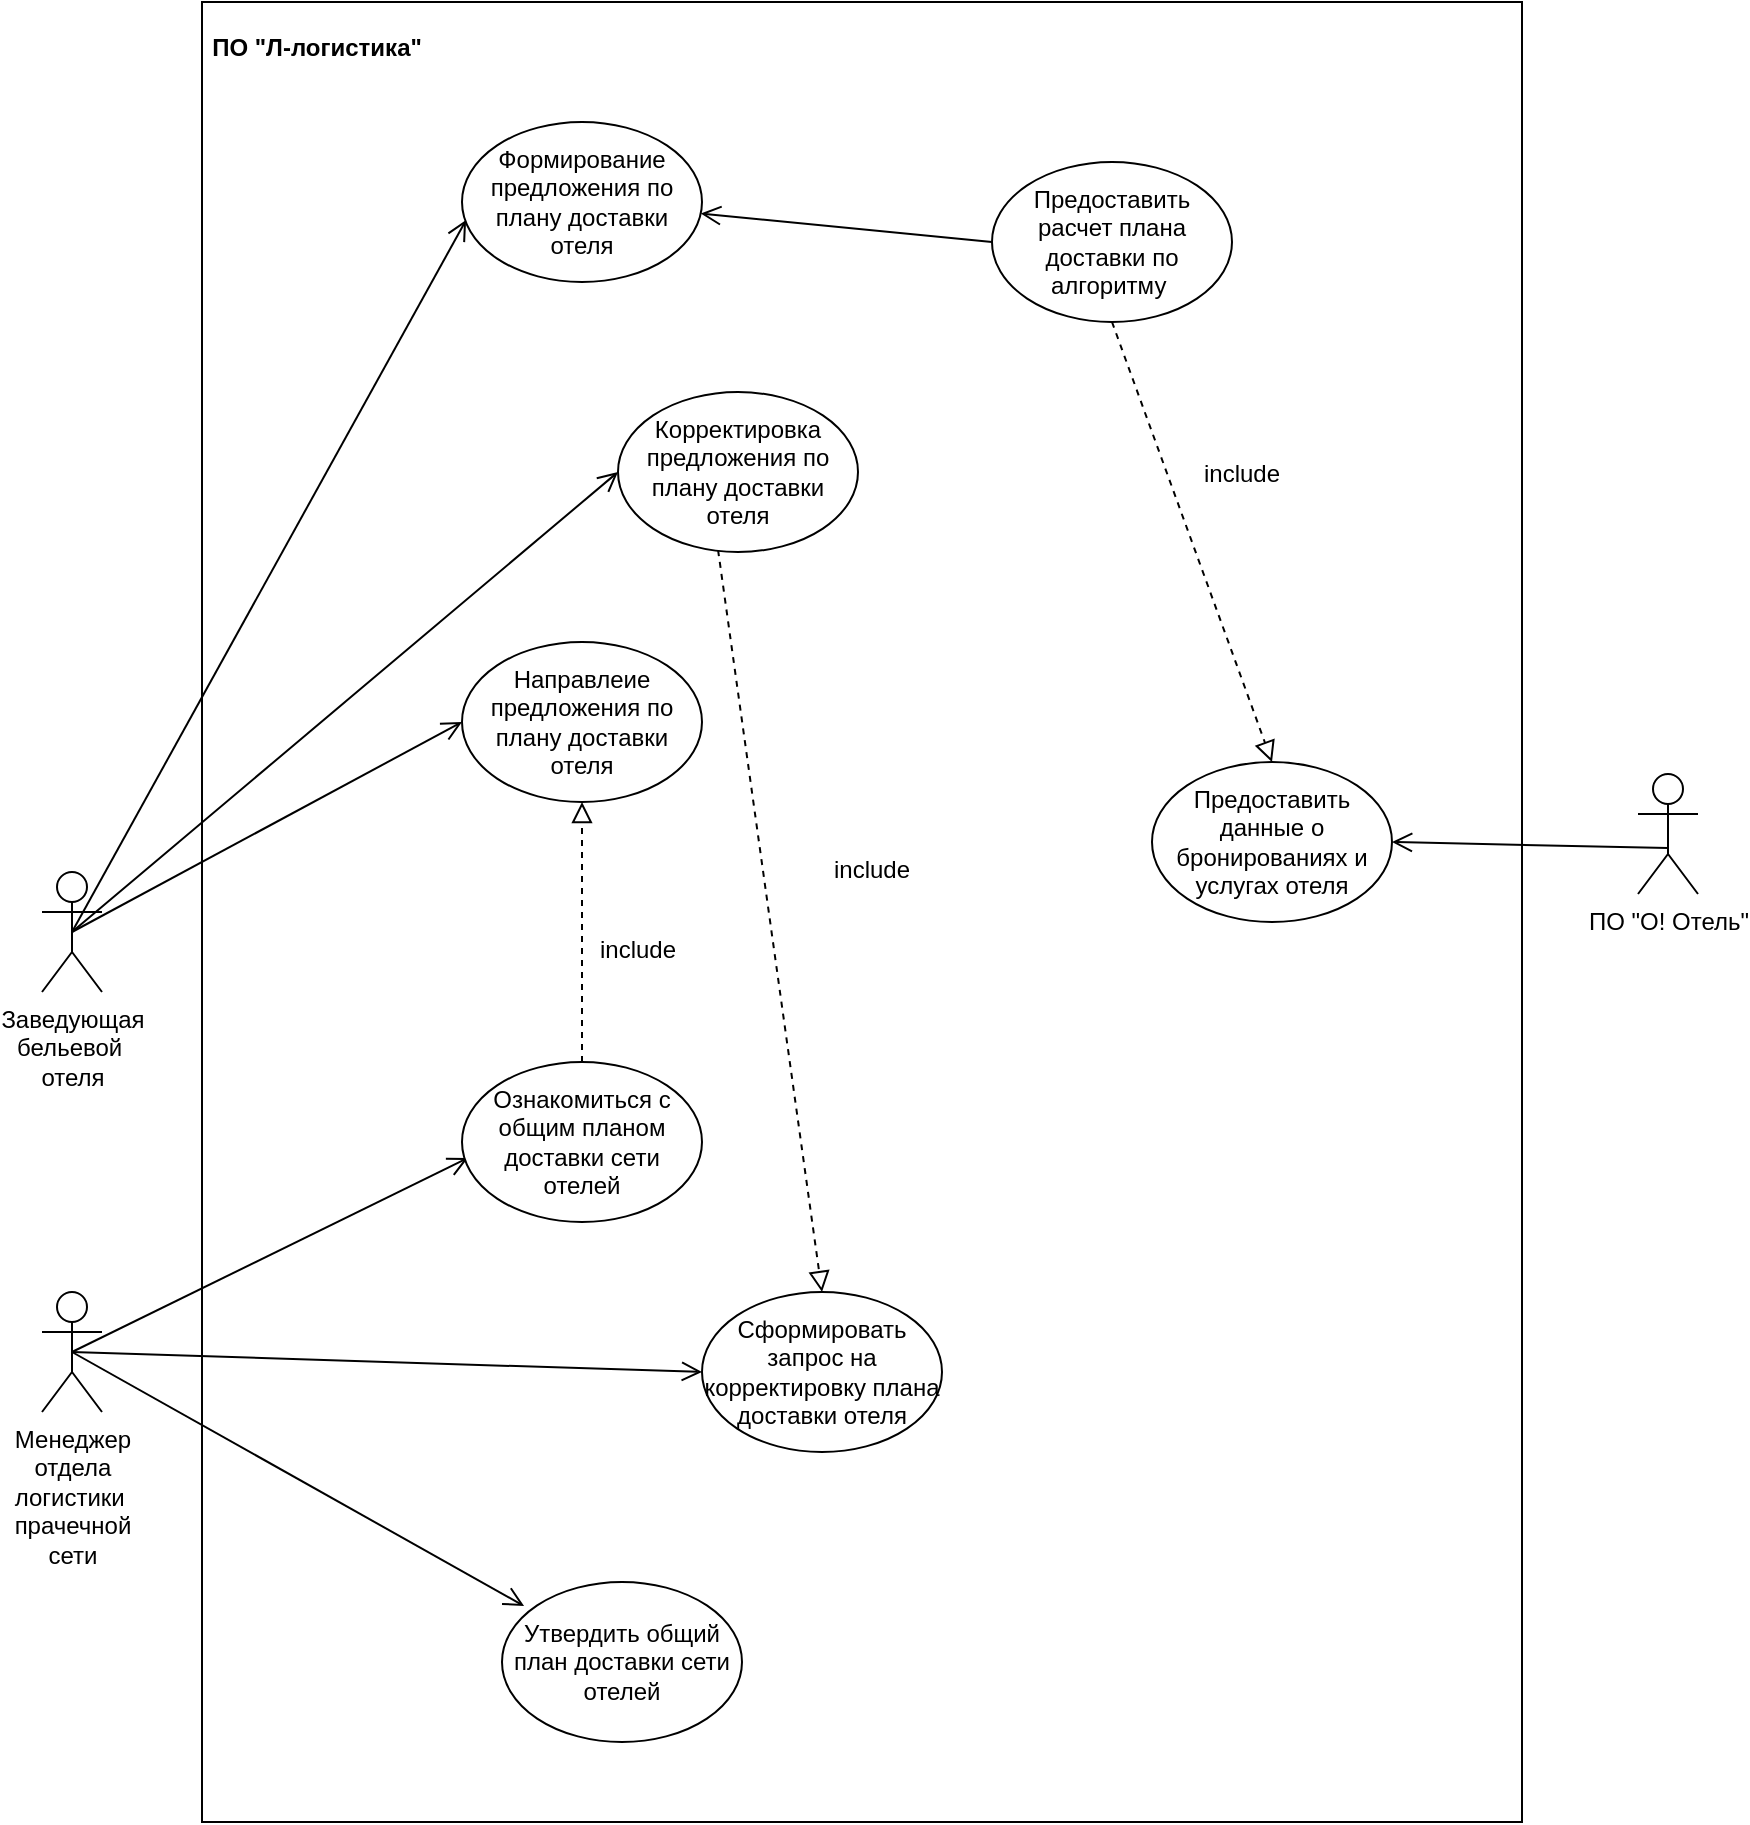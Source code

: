 <mxfile version="21.7.2" type="device">
  <diagram id="dvXZC8SVZ1RsiuR10WeH" name="планирование">
    <mxGraphModel dx="586" dy="1028" grid="1" gridSize="10" guides="1" tooltips="1" connect="1" arrows="1" fold="1" page="1" pageScale="1" pageWidth="827" pageHeight="1169" math="0" shadow="0">
      <root>
        <mxCell id="0" />
        <mxCell id="1" parent="0" />
        <mxCell id="8kpzE0hYja5qCI00WkUM-1" value="" style="html=1;whiteSpace=wrap;" parent="1" vertex="1">
          <mxGeometry x="150" y="90" width="660" height="910" as="geometry" />
        </mxCell>
        <mxCell id="8kpzE0hYja5qCI00WkUM-2" value="Заведующая &lt;br&gt;бельевой&amp;nbsp;&lt;br&gt;отеля" style="shape=umlActor;verticalLabelPosition=bottom;verticalAlign=top;html=1;" parent="1" vertex="1">
          <mxGeometry x="70" y="525" width="30" height="60" as="geometry" />
        </mxCell>
        <mxCell id="8kpzE0hYja5qCI00WkUM-11" value="ПО &quot;Л-логистика&quot;" style="text;align=center;fontStyle=1;verticalAlign=middle;spacingLeft=3;spacingRight=3;strokeColor=none;rotatable=0;points=[[0,0.5],[1,0.5]];portConstraint=eastwest;html=1;" parent="1" vertex="1">
          <mxGeometry x="167" y="100" width="80" height="26" as="geometry" />
        </mxCell>
        <mxCell id="8kpzE0hYja5qCI00WkUM-13" value="" style="endArrow=open;startArrow=none;endFill=0;startFill=0;endSize=8;html=1;verticalAlign=bottom;labelBackgroundColor=none;strokeWidth=1;rounded=0;entryX=0.017;entryY=0.613;entryDx=0;entryDy=0;exitX=0.5;exitY=0.5;exitDx=0;exitDy=0;exitPerimeter=0;entryPerimeter=0;" parent="1" source="8kpzE0hYja5qCI00WkUM-2" target="EDS3QIrdJ-InaA9jhq3y-2" edge="1">
          <mxGeometry width="160" relative="1" as="geometry">
            <mxPoint x="140" y="550" as="sourcePoint" />
            <mxPoint x="200" y="200" as="targetPoint" />
          </mxGeometry>
        </mxCell>
        <mxCell id="8kpzE0hYja5qCI00WkUM-14" value="" style="endArrow=open;startArrow=none;endFill=0;startFill=0;endSize=8;html=1;verticalAlign=bottom;labelBackgroundColor=none;strokeWidth=1;rounded=0;entryX=0;entryY=0.5;entryDx=0;entryDy=0;exitX=0.5;exitY=0.5;exitDx=0;exitDy=0;exitPerimeter=0;" parent="1" source="8kpzE0hYja5qCI00WkUM-2" target="EDS3QIrdJ-InaA9jhq3y-5" edge="1">
          <mxGeometry width="160" relative="1" as="geometry">
            <mxPoint x="-130" y="740" as="sourcePoint" />
            <mxPoint x="200" y="425" as="targetPoint" />
          </mxGeometry>
        </mxCell>
        <mxCell id="8kpzE0hYja5qCI00WkUM-15" value="" style="endArrow=open;startArrow=none;endFill=0;startFill=0;endSize=8;html=1;verticalAlign=bottom;labelBackgroundColor=none;strokeWidth=1;rounded=0;exitX=0.5;exitY=0.5;exitDx=0;exitDy=0;exitPerimeter=0;entryX=0;entryY=0.5;entryDx=0;entryDy=0;" parent="1" source="8kpzE0hYja5qCI00WkUM-2" target="EDS3QIrdJ-InaA9jhq3y-6" edge="1">
          <mxGeometry width="160" relative="1" as="geometry">
            <mxPoint x="740" y="710" as="sourcePoint" />
            <mxPoint x="900" y="710" as="targetPoint" />
          </mxGeometry>
        </mxCell>
        <mxCell id="8kpzE0hYja5qCI00WkUM-18" value="" style="endArrow=open;startArrow=none;endFill=0;startFill=0;endSize=8;html=1;verticalAlign=bottom;labelBackgroundColor=none;strokeWidth=1;rounded=0;entryX=0.025;entryY=0.6;entryDx=0;entryDy=0;exitX=0.5;exitY=0.5;exitDx=0;exitDy=0;exitPerimeter=0;entryPerimeter=0;" parent="1" target="EDS3QIrdJ-InaA9jhq3y-7" edge="1" source="EDS3QIrdJ-InaA9jhq3y-1">
          <mxGeometry width="160" relative="1" as="geometry">
            <mxPoint x="85" y="560" as="sourcePoint" />
            <mxPoint x="200" y="953" as="targetPoint" />
          </mxGeometry>
        </mxCell>
        <mxCell id="8kpzE0hYja5qCI00WkUM-34" value="ПО &quot;О! Отель&quot;" style="shape=umlActor;verticalLabelPosition=bottom;verticalAlign=top;html=1;" parent="1" vertex="1">
          <mxGeometry x="868" y="476" width="30" height="60" as="geometry" />
        </mxCell>
        <mxCell id="8kpzE0hYja5qCI00WkUM-38" value="" style="endArrow=open;startArrow=none;endFill=0;startFill=0;endSize=8;html=1;verticalAlign=bottom;labelBackgroundColor=none;strokeWidth=1;rounded=0;exitX=0.5;exitY=0.617;exitDx=0;exitDy=0;exitPerimeter=0;entryX=1;entryY=0.5;entryDx=0;entryDy=0;" parent="1" source="8kpzE0hYja5qCI00WkUM-34" target="EDS3QIrdJ-InaA9jhq3y-4" edge="1">
          <mxGeometry width="160" relative="1" as="geometry">
            <mxPoint x="1135" y="720" as="sourcePoint" />
            <mxPoint x="1275" y="315" as="targetPoint" />
          </mxGeometry>
        </mxCell>
        <mxCell id="8kpzE0hYja5qCI00WkUM-39" value="" style="endArrow=open;startArrow=none;endFill=0;startFill=0;endSize=8;html=1;verticalAlign=bottom;labelBackgroundColor=none;strokeWidth=1;rounded=0;exitX=0;exitY=0.5;exitDx=0;exitDy=0;" parent="1" source="EDS3QIrdJ-InaA9jhq3y-3" target="EDS3QIrdJ-InaA9jhq3y-2" edge="1">
          <mxGeometry width="160" relative="1" as="geometry">
            <mxPoint x="850" y="690" as="sourcePoint" />
            <mxPoint x="1010" y="690" as="targetPoint" />
          </mxGeometry>
        </mxCell>
        <mxCell id="RRazJTa-_QNldFrpo8Uu-11" value="" style="endArrow=block;startArrow=none;endFill=0;startFill=0;endSize=8;html=1;verticalAlign=bottom;dashed=1;labelBackgroundColor=none;rounded=0;exitX=0.5;exitY=1;exitDx=0;exitDy=0;entryX=0.5;entryY=0;entryDx=0;entryDy=0;fontStyle=1" parent="1" source="EDS3QIrdJ-InaA9jhq3y-3" target="EDS3QIrdJ-InaA9jhq3y-4" edge="1">
          <mxGeometry width="160" relative="1" as="geometry">
            <mxPoint x="785" y="890" as="sourcePoint" />
            <mxPoint x="1259.04" y="346.68" as="targetPoint" />
          </mxGeometry>
        </mxCell>
        <mxCell id="RRazJTa-_QNldFrpo8Uu-12" value="include" style="text;strokeColor=none;fillColor=none;align=left;verticalAlign=top;spacingLeft=4;spacingRight=4;overflow=hidden;rotatable=0;points=[[0,0.5],[1,0.5]];portConstraint=eastwest;whiteSpace=wrap;html=1;" parent="1" vertex="1">
          <mxGeometry x="645" y="312" width="100" height="26" as="geometry" />
        </mxCell>
        <mxCell id="EDS3QIrdJ-InaA9jhq3y-1" value="Менеджер &lt;br&gt;отдела&lt;br&gt;логистики&amp;nbsp;&lt;br&gt;прачечной&lt;br&gt;сети" style="shape=umlActor;verticalLabelPosition=bottom;verticalAlign=top;html=1;" vertex="1" parent="1">
          <mxGeometry x="70" y="735" width="30" height="60" as="geometry" />
        </mxCell>
        <mxCell id="EDS3QIrdJ-InaA9jhq3y-2" value="Формирование предложения по плану доставки отеля" style="ellipse;whiteSpace=wrap;html=1;" vertex="1" parent="1">
          <mxGeometry x="280" y="150" width="120" height="80" as="geometry" />
        </mxCell>
        <mxCell id="EDS3QIrdJ-InaA9jhq3y-3" value="Предоставить расчет плана доставки по алгоритму&amp;nbsp;" style="ellipse;whiteSpace=wrap;html=1;" vertex="1" parent="1">
          <mxGeometry x="545" y="170" width="120" height="80" as="geometry" />
        </mxCell>
        <mxCell id="EDS3QIrdJ-InaA9jhq3y-4" value="Предоставить данные о бронированиях и услугах отеля" style="ellipse;whiteSpace=wrap;html=1;" vertex="1" parent="1">
          <mxGeometry x="625" y="470" width="120" height="80" as="geometry" />
        </mxCell>
        <mxCell id="EDS3QIrdJ-InaA9jhq3y-5" value="Корректировка предложения по плану доставки отеля" style="ellipse;whiteSpace=wrap;html=1;" vertex="1" parent="1">
          <mxGeometry x="358" y="285" width="120" height="80" as="geometry" />
        </mxCell>
        <mxCell id="EDS3QIrdJ-InaA9jhq3y-6" value="Направлеие предложения по плану доставки отеля" style="ellipse;whiteSpace=wrap;html=1;" vertex="1" parent="1">
          <mxGeometry x="280" y="410" width="120" height="80" as="geometry" />
        </mxCell>
        <mxCell id="EDS3QIrdJ-InaA9jhq3y-7" value="Ознакомиться с общим планом доставки сети отелей" style="ellipse;whiteSpace=wrap;html=1;" vertex="1" parent="1">
          <mxGeometry x="280" y="620" width="120" height="80" as="geometry" />
        </mxCell>
        <mxCell id="EDS3QIrdJ-InaA9jhq3y-9" value="" style="endArrow=block;startArrow=none;endFill=0;startFill=0;endSize=8;html=1;verticalAlign=bottom;dashed=1;labelBackgroundColor=none;rounded=0;exitX=0.5;exitY=0;exitDx=0;exitDy=0;fontStyle=1" edge="1" parent="1" source="EDS3QIrdJ-InaA9jhq3y-7" target="EDS3QIrdJ-InaA9jhq3y-6">
          <mxGeometry width="160" relative="1" as="geometry">
            <mxPoint x="960" y="188" as="sourcePoint" />
            <mxPoint x="1150" y="248" as="targetPoint" />
          </mxGeometry>
        </mxCell>
        <mxCell id="EDS3QIrdJ-InaA9jhq3y-10" value="include" style="text;strokeColor=none;fillColor=none;align=left;verticalAlign=top;spacingLeft=4;spacingRight=4;overflow=hidden;rotatable=0;points=[[0,0.5],[1,0.5]];portConstraint=eastwest;whiteSpace=wrap;html=1;" vertex="1" parent="1">
          <mxGeometry x="343" y="550" width="100" height="26" as="geometry" />
        </mxCell>
        <mxCell id="EDS3QIrdJ-InaA9jhq3y-12" value="Сформировать запрос на корректировку плана доставки отеля" style="ellipse;whiteSpace=wrap;html=1;" vertex="1" parent="1">
          <mxGeometry x="400" y="735" width="120" height="80" as="geometry" />
        </mxCell>
        <mxCell id="EDS3QIrdJ-InaA9jhq3y-13" value="" style="endArrow=open;startArrow=none;endFill=0;startFill=0;endSize=8;html=1;verticalAlign=bottom;labelBackgroundColor=none;strokeWidth=1;rounded=0;entryX=0;entryY=0.5;entryDx=0;entryDy=0;exitX=0.5;exitY=0.5;exitDx=0;exitDy=0;exitPerimeter=0;" edge="1" parent="1" source="EDS3QIrdJ-InaA9jhq3y-1" target="EDS3QIrdJ-InaA9jhq3y-12">
          <mxGeometry width="160" relative="1" as="geometry">
            <mxPoint x="400" y="917" as="sourcePoint" />
            <mxPoint x="598" y="820" as="targetPoint" />
          </mxGeometry>
        </mxCell>
        <mxCell id="EDS3QIrdJ-InaA9jhq3y-14" value="" style="endArrow=block;startArrow=none;endFill=0;startFill=0;endSize=8;html=1;verticalAlign=bottom;dashed=1;labelBackgroundColor=none;rounded=0;exitX=0.417;exitY=0.988;exitDx=0;exitDy=0;fontStyle=1;entryX=0.5;entryY=0;entryDx=0;entryDy=0;exitPerimeter=0;" edge="1" parent="1" source="EDS3QIrdJ-InaA9jhq3y-5" target="EDS3QIrdJ-InaA9jhq3y-12">
          <mxGeometry width="160" relative="1" as="geometry">
            <mxPoint x="610" y="540" as="sourcePoint" />
            <mxPoint x="610" y="410" as="targetPoint" />
          </mxGeometry>
        </mxCell>
        <mxCell id="EDS3QIrdJ-InaA9jhq3y-15" value="include" style="text;strokeColor=none;fillColor=none;align=left;verticalAlign=top;spacingLeft=4;spacingRight=4;overflow=hidden;rotatable=0;points=[[0,0.5],[1,0.5]];portConstraint=eastwest;whiteSpace=wrap;html=1;" vertex="1" parent="1">
          <mxGeometry x="460" y="510" width="100" height="26" as="geometry" />
        </mxCell>
        <mxCell id="EDS3QIrdJ-InaA9jhq3y-16" value="Утвердить общий план доставки сети отелей" style="ellipse;whiteSpace=wrap;html=1;" vertex="1" parent="1">
          <mxGeometry x="300" y="880" width="120" height="80" as="geometry" />
        </mxCell>
        <mxCell id="EDS3QIrdJ-InaA9jhq3y-17" value="" style="endArrow=open;startArrow=none;endFill=0;startFill=0;endSize=8;html=1;verticalAlign=bottom;labelBackgroundColor=none;strokeWidth=1;rounded=0;entryX=0.092;entryY=0.15;entryDx=0;entryDy=0;exitX=0.5;exitY=0.5;exitDx=0;exitDy=0;exitPerimeter=0;entryPerimeter=0;" edge="1" parent="1" source="EDS3QIrdJ-InaA9jhq3y-1" target="EDS3QIrdJ-InaA9jhq3y-16">
          <mxGeometry width="160" relative="1" as="geometry">
            <mxPoint x="90" y="770" as="sourcePoint" />
            <mxPoint x="410" y="802" as="targetPoint" />
          </mxGeometry>
        </mxCell>
      </root>
    </mxGraphModel>
  </diagram>
</mxfile>
